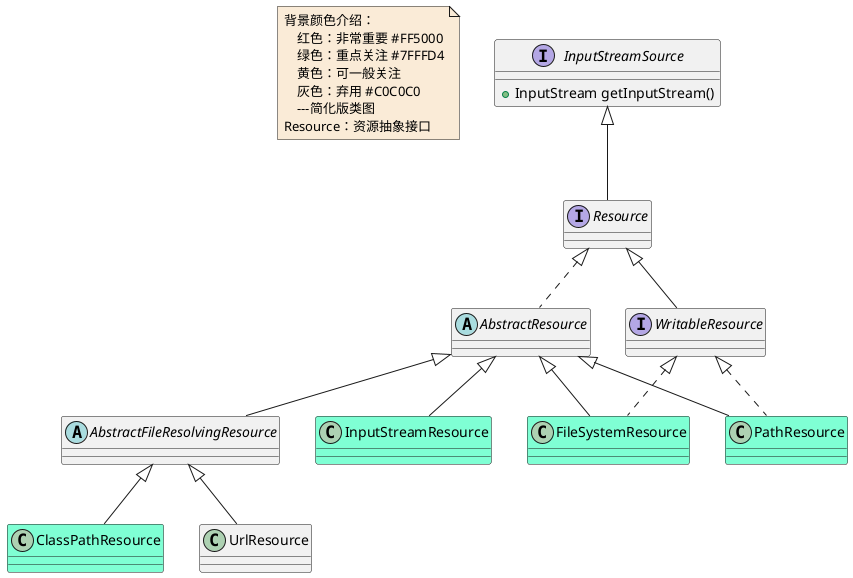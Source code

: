 @startuml

note  as N1 #FAEBD7
    背景颜色介绍：
        红色：非常重要 #FF5000
        绿色：重点关注 #7FFFD4
        黄色：可一般关注
        灰色：弃用 #C0C0C0
        ---简化版类图
    Resource：资源抽象接口
end note


interface Resource
abstract class AbstractResource
abstract class AbstractFileResolvingResource
class ClassPathResource #7FFFD4
class FileSystemResource #7FFFD4
interface InputStreamSource
InputStreamSource : +InputStream getInputStream()
class UrlResource
class InputStreamResource #7FFFD4
class PathResource #7FFFD4
interface WritableResource



AbstractFileResolvingResource <|-- ClassPathResource
AbstractFileResolvingResource <|-- UrlResource


AbstractResource <|-- AbstractFileResolvingResource
AbstractResource <|-- FileSystemResource
AbstractResource <|-- InputStreamResource
AbstractResource <|-- PathResource


InputStreamSource <|-- Resource

Resource <|.. AbstractResource
Resource <|-- WritableResource


WritableResource <|.. FileSystemResource
WritableResource <|.. PathResource

@enduml